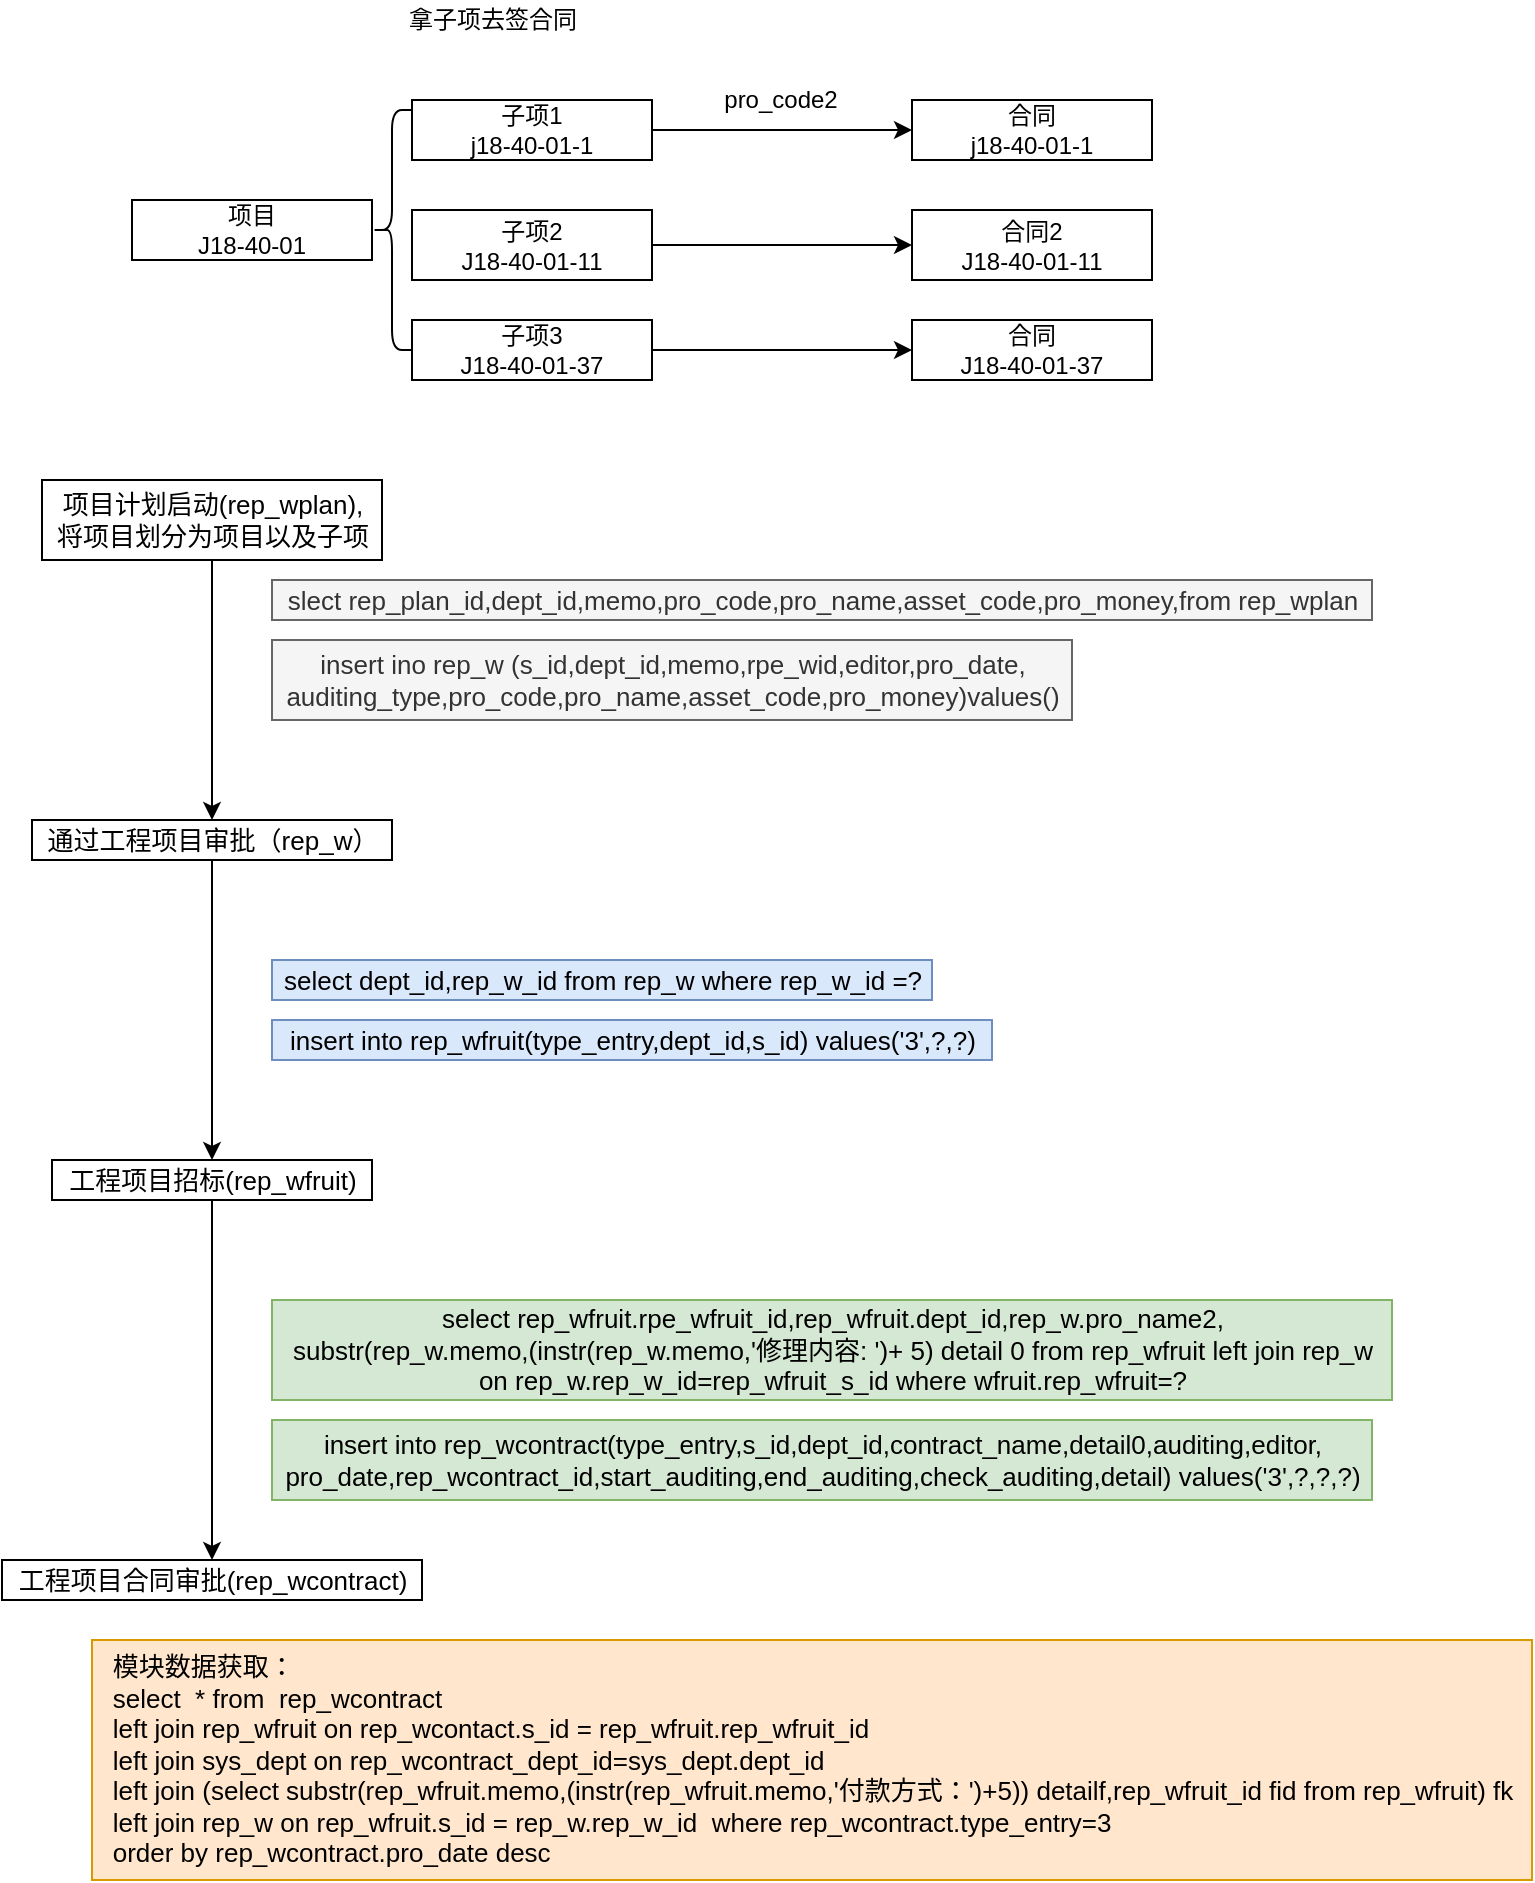 <mxfile version="17.3.0" type="github" pages="2">
  <diagram id="YGL4_LU6Wryx0pnacia-" name="整体分析">
    <mxGraphModel dx="1550" dy="844" grid="1" gridSize="10" guides="1" tooltips="1" connect="1" arrows="1" fold="1" page="1" pageScale="1" pageWidth="827" pageHeight="1169" math="0" shadow="0">
      <root>
        <mxCell id="0" />
        <mxCell id="1" parent="0" />
        <mxCell id="nmOukB2l_b2BBjUmnGJQ-1" value="项目&lt;br&gt;J18-40-01" style="rounded=0;whiteSpace=wrap;html=1;" parent="1" vertex="1">
          <mxGeometry x="90" y="140" width="120" height="30" as="geometry" />
        </mxCell>
        <mxCell id="nmOukB2l_b2BBjUmnGJQ-2" value="" style="shape=curlyBracket;whiteSpace=wrap;html=1;rounded=1;" parent="1" vertex="1">
          <mxGeometry x="210" y="95" width="20" height="120" as="geometry" />
        </mxCell>
        <mxCell id="nmOukB2l_b2BBjUmnGJQ-9" value="" style="edgeStyle=orthogonalEdgeStyle;rounded=0;orthogonalLoop=1;jettySize=auto;html=1;" parent="1" source="nmOukB2l_b2BBjUmnGJQ-4" target="nmOukB2l_b2BBjUmnGJQ-8" edge="1">
          <mxGeometry relative="1" as="geometry" />
        </mxCell>
        <mxCell id="nmOukB2l_b2BBjUmnGJQ-4" value="子项1&lt;br&gt;j18-40-01-1" style="rounded=0;whiteSpace=wrap;html=1;" parent="1" vertex="1">
          <mxGeometry x="230" y="90" width="120" height="30" as="geometry" />
        </mxCell>
        <mxCell id="nmOukB2l_b2BBjUmnGJQ-38" value="" style="edgeStyle=orthogonalEdgeStyle;rounded=0;orthogonalLoop=1;jettySize=auto;html=1;fontSize=13;" parent="1" source="nmOukB2l_b2BBjUmnGJQ-5" target="nmOukB2l_b2BBjUmnGJQ-37" edge="1">
          <mxGeometry relative="1" as="geometry" />
        </mxCell>
        <mxCell id="nmOukB2l_b2BBjUmnGJQ-5" value="子项2&lt;br&gt;J18-40-01-11" style="rounded=0;whiteSpace=wrap;html=1;" parent="1" vertex="1">
          <mxGeometry x="230" y="145" width="120" height="35" as="geometry" />
        </mxCell>
        <mxCell id="nmOukB2l_b2BBjUmnGJQ-41" value="" style="edgeStyle=orthogonalEdgeStyle;rounded=0;orthogonalLoop=1;jettySize=auto;html=1;fontSize=13;" parent="1" source="nmOukB2l_b2BBjUmnGJQ-6" target="nmOukB2l_b2BBjUmnGJQ-40" edge="1">
          <mxGeometry relative="1" as="geometry" />
        </mxCell>
        <mxCell id="nmOukB2l_b2BBjUmnGJQ-6" value="子项3&lt;br&gt;J18-40-01-37" style="rounded=0;whiteSpace=wrap;html=1;" parent="1" vertex="1">
          <mxGeometry x="230" y="200" width="120" height="30" as="geometry" />
        </mxCell>
        <mxCell id="nmOukB2l_b2BBjUmnGJQ-7" value="拿子项去签合同" style="text;html=1;align=center;verticalAlign=middle;resizable=0;points=[];autosize=1;strokeColor=none;fillColor=none;" parent="1" vertex="1">
          <mxGeometry x="220" y="40" width="100" height="20" as="geometry" />
        </mxCell>
        <mxCell id="nmOukB2l_b2BBjUmnGJQ-8" value="合同&lt;br&gt;j18-40-01-1" style="rounded=0;whiteSpace=wrap;html=1;" parent="1" vertex="1">
          <mxGeometry x="480" y="90" width="120" height="30" as="geometry" />
        </mxCell>
        <mxCell id="nmOukB2l_b2BBjUmnGJQ-10" value="pro_code2" style="text;html=1;align=center;verticalAlign=middle;resizable=0;points=[];autosize=1;strokeColor=none;fillColor=none;" parent="1" vertex="1">
          <mxGeometry x="379" y="80" width="70" height="20" as="geometry" />
        </mxCell>
        <mxCell id="nmOukB2l_b2BBjUmnGJQ-15" value="" style="edgeStyle=orthogonalEdgeStyle;rounded=0;orthogonalLoop=1;jettySize=auto;html=1;fontSize=13;entryX=0.5;entryY=0;entryDx=0;entryDy=0;entryPerimeter=0;" parent="1" source="nmOukB2l_b2BBjUmnGJQ-13" target="nmOukB2l_b2BBjUmnGJQ-16" edge="1">
          <mxGeometry relative="1" as="geometry">
            <mxPoint x="190" y="410" as="targetPoint" />
          </mxGeometry>
        </mxCell>
        <mxCell id="nmOukB2l_b2BBjUmnGJQ-13" value="&lt;span style=&quot;font-size: 13px&quot;&gt;项目计划启动(rep_wplan),&lt;br&gt;将项目划分为项目以及子项&lt;/span&gt;" style="text;html=1;align=center;verticalAlign=middle;resizable=0;points=[];autosize=1;strokeColor=default;fillColor=none;fontSize=13;fontStyle=0" parent="1" vertex="1">
          <mxGeometry x="45" y="280" width="170" height="40" as="geometry" />
        </mxCell>
        <mxCell id="nmOukB2l_b2BBjUmnGJQ-18" value="" style="edgeStyle=orthogonalEdgeStyle;rounded=0;orthogonalLoop=1;jettySize=auto;html=1;fontSize=13;" parent="1" source="nmOukB2l_b2BBjUmnGJQ-16" target="nmOukB2l_b2BBjUmnGJQ-17" edge="1">
          <mxGeometry relative="1" as="geometry" />
        </mxCell>
        <mxCell id="nmOukB2l_b2BBjUmnGJQ-16" value="通过工程项目审批（rep_w）" style="text;html=1;align=center;verticalAlign=middle;resizable=0;points=[];autosize=1;strokeColor=default;fillColor=none;fontSize=13;" parent="1" vertex="1">
          <mxGeometry x="40" y="450" width="180" height="20" as="geometry" />
        </mxCell>
        <mxCell id="nmOukB2l_b2BBjUmnGJQ-20" value="" style="edgeStyle=orthogonalEdgeStyle;rounded=0;orthogonalLoop=1;jettySize=auto;html=1;fontSize=13;" parent="1" source="nmOukB2l_b2BBjUmnGJQ-17" target="nmOukB2l_b2BBjUmnGJQ-19" edge="1">
          <mxGeometry relative="1" as="geometry" />
        </mxCell>
        <mxCell id="nmOukB2l_b2BBjUmnGJQ-17" value="工程项目招标(rep_wfruit)" style="text;html=1;align=center;verticalAlign=middle;resizable=0;points=[];autosize=1;strokeColor=default;fillColor=none;fontSize=13;" parent="1" vertex="1">
          <mxGeometry x="50" y="620" width="160" height="20" as="geometry" />
        </mxCell>
        <mxCell id="nmOukB2l_b2BBjUmnGJQ-19" value="工程项目合同审批(rep_wcontract)" style="text;html=1;align=center;verticalAlign=middle;resizable=0;points=[];autosize=1;strokeColor=default;fillColor=none;fontSize=13;" parent="1" vertex="1">
          <mxGeometry x="25" y="820" width="210" height="20" as="geometry" />
        </mxCell>
        <mxCell id="nmOukB2l_b2BBjUmnGJQ-32" value="" style="group" parent="1" vertex="1" connectable="0">
          <mxGeometry x="160" y="690" width="560" height="100" as="geometry" />
        </mxCell>
        <mxCell id="nmOukB2l_b2BBjUmnGJQ-27" value="select rep_wfruit.rpe_wfruit_id,rep_wfruit.dept_id,rep_w.pro_name2,&lt;br&gt;substr(rep_w.memo,(instr(rep_w.memo,&#39;修理内容: &#39;)+ 5) detail 0 from rep_wfruit left join rep_w &lt;br&gt;on rep_w.rep_w_id=rep_wfruit_s_id where wfruit.rep_wfruit=?" style="text;html=1;align=center;verticalAlign=middle;resizable=0;points=[];autosize=1;strokeColor=#82b366;fillColor=#d5e8d4;fontSize=13;" parent="nmOukB2l_b2BBjUmnGJQ-32" vertex="1">
          <mxGeometry width="560" height="50" as="geometry" />
        </mxCell>
        <mxCell id="nmOukB2l_b2BBjUmnGJQ-28" value="insert into rep_wcontract(type_entry,s_id,dept_id,contract_name,detail0,auditing,editor,&lt;br&gt;pro_date,rep_wcontract_id,start_auditing,end_auditing,check_auditing,detail) values(&#39;3&#39;,?,?,?)" style="text;html=1;align=center;verticalAlign=middle;resizable=0;points=[];autosize=1;strokeColor=#82b366;fillColor=#d5e8d4;fontSize=13;" parent="nmOukB2l_b2BBjUmnGJQ-32" vertex="1">
          <mxGeometry y="60" width="550" height="40" as="geometry" />
        </mxCell>
        <mxCell id="nmOukB2l_b2BBjUmnGJQ-31" value="select rep_wfruit.rpe_wfruit_id,rep_wfruit.dept_id,rep_w.pro_name2,&lt;br&gt;substr(rep_w.memo,(instr(rep_w.memo,&#39;修理内容: &#39;)+ 5) detail 0 from rep_wfruit left join rep_w &lt;br&gt;on rep_w.rep_w_id=rep_wfruit_s_id where wfruit.rep_wfruit=?" style="text;html=1;align=center;verticalAlign=middle;resizable=0;points=[];autosize=1;strokeColor=#82b366;fillColor=#d5e8d4;fontSize=13;" parent="nmOukB2l_b2BBjUmnGJQ-32" vertex="1">
          <mxGeometry width="560" height="50" as="geometry" />
        </mxCell>
        <mxCell id="nmOukB2l_b2BBjUmnGJQ-33" value="" style="group" parent="1" vertex="1" connectable="0">
          <mxGeometry x="160" y="520" width="360" height="50" as="geometry" />
        </mxCell>
        <mxCell id="nmOukB2l_b2BBjUmnGJQ-25" value="select dept_id,rep_w_id from rep_w where rep_w_id =?" style="text;html=1;align=center;verticalAlign=middle;resizable=0;points=[];autosize=1;strokeColor=#6c8ebf;fillColor=#dae8fc;fontSize=13;" parent="nmOukB2l_b2BBjUmnGJQ-33" vertex="1">
          <mxGeometry width="330" height="20" as="geometry" />
        </mxCell>
        <mxCell id="nmOukB2l_b2BBjUmnGJQ-26" value="insert into rep_wfruit(type_entry,dept_id,s_id) values(&#39;3&#39;,?,?)" style="text;html=1;align=center;verticalAlign=middle;resizable=0;points=[];autosize=1;strokeColor=#6c8ebf;fillColor=#dae8fc;fontSize=13;" parent="nmOukB2l_b2BBjUmnGJQ-33" vertex="1">
          <mxGeometry y="30" width="360" height="20" as="geometry" />
        </mxCell>
        <mxCell id="nmOukB2l_b2BBjUmnGJQ-34" value="" style="group" parent="1" vertex="1" connectable="0">
          <mxGeometry x="160" y="330" width="550" height="70" as="geometry" />
        </mxCell>
        <mxCell id="nmOukB2l_b2BBjUmnGJQ-23" value="slect rep_plan_id,dept_id,memo,pro_code,pro_name,asset_code,pro_money,from rep_wplan" style="text;html=1;align=center;verticalAlign=middle;resizable=0;points=[];autosize=1;strokeColor=#666666;fillColor=#f5f5f5;fontSize=13;fontColor=#333333;" parent="nmOukB2l_b2BBjUmnGJQ-34" vertex="1">
          <mxGeometry width="550" height="20" as="geometry" />
        </mxCell>
        <mxCell id="nmOukB2l_b2BBjUmnGJQ-24" value="insert ino rep_w (s_id,dept_id,memo,rpe_wid,editor,pro_date,&lt;br&gt;auditing_type,pro_code,pro_name,asset_code,pro_money)values()" style="text;html=1;align=center;verticalAlign=middle;resizable=0;points=[];autosize=1;strokeColor=#666666;fillColor=#f5f5f5;fontSize=13;fontColor=#333333;" parent="nmOukB2l_b2BBjUmnGJQ-34" vertex="1">
          <mxGeometry y="30" width="400" height="40" as="geometry" />
        </mxCell>
        <mxCell id="nmOukB2l_b2BBjUmnGJQ-35" value="&lt;div style=&quot;text-align: justify&quot;&gt;模块数据获取：&lt;/div&gt;&lt;div style=&quot;text-align: justify&quot;&gt;select&amp;nbsp;&amp;nbsp;&lt;span&gt;* from&amp;nbsp;&amp;nbsp;&lt;/span&gt;&lt;span&gt;rep_wcontract&lt;/span&gt;&lt;/div&gt;&lt;div style=&quot;text-align: justify&quot;&gt;&lt;span&gt; &lt;/span&gt;left join rep_wfruit on&amp;nbsp;&lt;span&gt;rep_wcontact.s_id = rep_wfruit.rep_wfruit_id&lt;/span&gt;&lt;/div&gt;&lt;div style=&quot;text-align: justify&quot;&gt;left join sys_dept on rep_wcontract_dept_id=sys_dept.dept_id&lt;/div&gt;&lt;div style=&quot;text-align: justify&quot;&gt;left join (select substr(rep_wfruit.memo,(instr(rep_wfruit.memo,&#39;付款方式：&#39;)+5)) detailf,rep_wfruit_id fid from rep_wfruit) fk&lt;/div&gt;&lt;div style=&quot;text-align: justify&quot;&gt;&lt;span&gt; &lt;/span&gt;left join rep_w on&amp;nbsp;&lt;span&gt;rep_wfruit.s_id = rep_w.rep_w_id&amp;nbsp; where rep_wcontract.type_entry=3&lt;/span&gt;&lt;/div&gt;&lt;div style=&quot;text-align: justify&quot;&gt;&lt;span&gt;order by rep_wcontract.pro_date desc&lt;/span&gt;&lt;/div&gt;" style="text;html=1;align=center;verticalAlign=middle;resizable=0;points=[];autosize=1;strokeColor=#d79b00;fillColor=#ffe6cc;fontSize=13;" parent="1" vertex="1">
          <mxGeometry x="70" y="860" width="720" height="120" as="geometry" />
        </mxCell>
        <mxCell id="nmOukB2l_b2BBjUmnGJQ-37" value="合同2&lt;br&gt;J18-40-01-11" style="rounded=0;whiteSpace=wrap;html=1;" parent="1" vertex="1">
          <mxGeometry x="480" y="145" width="120" height="35" as="geometry" />
        </mxCell>
        <mxCell id="nmOukB2l_b2BBjUmnGJQ-40" value="合同&lt;br&gt;J18-40-01-37" style="rounded=0;whiteSpace=wrap;html=1;" parent="1" vertex="1">
          <mxGeometry x="480" y="200" width="120" height="30" as="geometry" />
        </mxCell>
      </root>
    </mxGraphModel>
  </diagram>
  <diagram id="6qjCp8RAzN_LmUYhh24k" name="Page-2">
    <mxGraphModel dx="1550" dy="844" grid="1" gridSize="10" guides="1" tooltips="1" connect="1" arrows="1" fold="1" page="1" pageScale="1" pageWidth="827" pageHeight="1169" math="0" shadow="0">
      <root>
        <mxCell id="0" />
        <mxCell id="1" parent="0" />
        <mxCell id="Z0f6wPZErL0J6gQ4_dcA-6" value="" style="edgeStyle=orthogonalEdgeStyle;rounded=0;orthogonalLoop=1;jettySize=auto;html=1;" edge="1" parent="1" source="Z0f6wPZErL0J6gQ4_dcA-3" target="Z0f6wPZErL0J6gQ4_dcA-5">
          <mxGeometry relative="1" as="geometry" />
        </mxCell>
        <mxCell id="Z0f6wPZErL0J6gQ4_dcA-3" value="rep_plan&lt;br&gt;项目计划启动" style="rounded=0;whiteSpace=wrap;html=1;" vertex="1" parent="1">
          <mxGeometry x="230" y="40" width="120" height="50" as="geometry" />
        </mxCell>
        <mxCell id="Z0f6wPZErL0J6gQ4_dcA-8" value="" style="edgeStyle=orthogonalEdgeStyle;rounded=0;orthogonalLoop=1;jettySize=auto;html=1;" edge="1" parent="1" source="Z0f6wPZErL0J6gQ4_dcA-5" target="Z0f6wPZErL0J6gQ4_dcA-7">
          <mxGeometry relative="1" as="geometry" />
        </mxCell>
        <mxCell id="Z0f6wPZErL0J6gQ4_dcA-5" value="rep_w&lt;br&gt;外委修理审批" style="rounded=0;whiteSpace=wrap;html=1;" vertex="1" parent="1">
          <mxGeometry x="230" y="120" width="120" height="50" as="geometry" />
        </mxCell>
        <mxCell id="Z0f6wPZErL0J6gQ4_dcA-10" value="" style="edgeStyle=orthogonalEdgeStyle;rounded=0;orthogonalLoop=1;jettySize=auto;html=1;" edge="1" parent="1" source="Z0f6wPZErL0J6gQ4_dcA-7" target="Z0f6wPZErL0J6gQ4_dcA-9">
          <mxGeometry relative="1" as="geometry" />
        </mxCell>
        <mxCell id="Z0f6wPZErL0J6gQ4_dcA-7" value="rep_wfruit&lt;br&gt;外委修理招标结果(工程项目招标)" style="rounded=0;whiteSpace=wrap;html=1;" vertex="1" parent="1">
          <mxGeometry x="230" y="200" width="120" height="50" as="geometry" />
        </mxCell>
        <mxCell id="Z0f6wPZErL0J6gQ4_dcA-9" value="rep_wcontract&lt;br&gt;工程项目合同审批" style="rounded=0;whiteSpace=wrap;html=1;" vertex="1" parent="1">
          <mxGeometry x="230" y="280" width="120" height="50" as="geometry" />
        </mxCell>
        <mxCell id="Z0f6wPZErL0J6gQ4_dcA-11" value="" style="shape=curlyBracket;whiteSpace=wrap;html=1;rounded=1;size=0.5;" vertex="1" parent="1">
          <mxGeometry x="140" y="50" width="50" height="280" as="geometry" />
        </mxCell>
        <mxCell id="Z0f6wPZErL0J6gQ4_dcA-12" value="合同相关数据表" style="text;html=1;align=center;verticalAlign=middle;resizable=0;points=[];autosize=1;strokeColor=none;fillColor=none;" vertex="1" parent="1">
          <mxGeometry x="50" y="180" width="100" height="20" as="geometry" />
        </mxCell>
      </root>
    </mxGraphModel>
  </diagram>
</mxfile>
